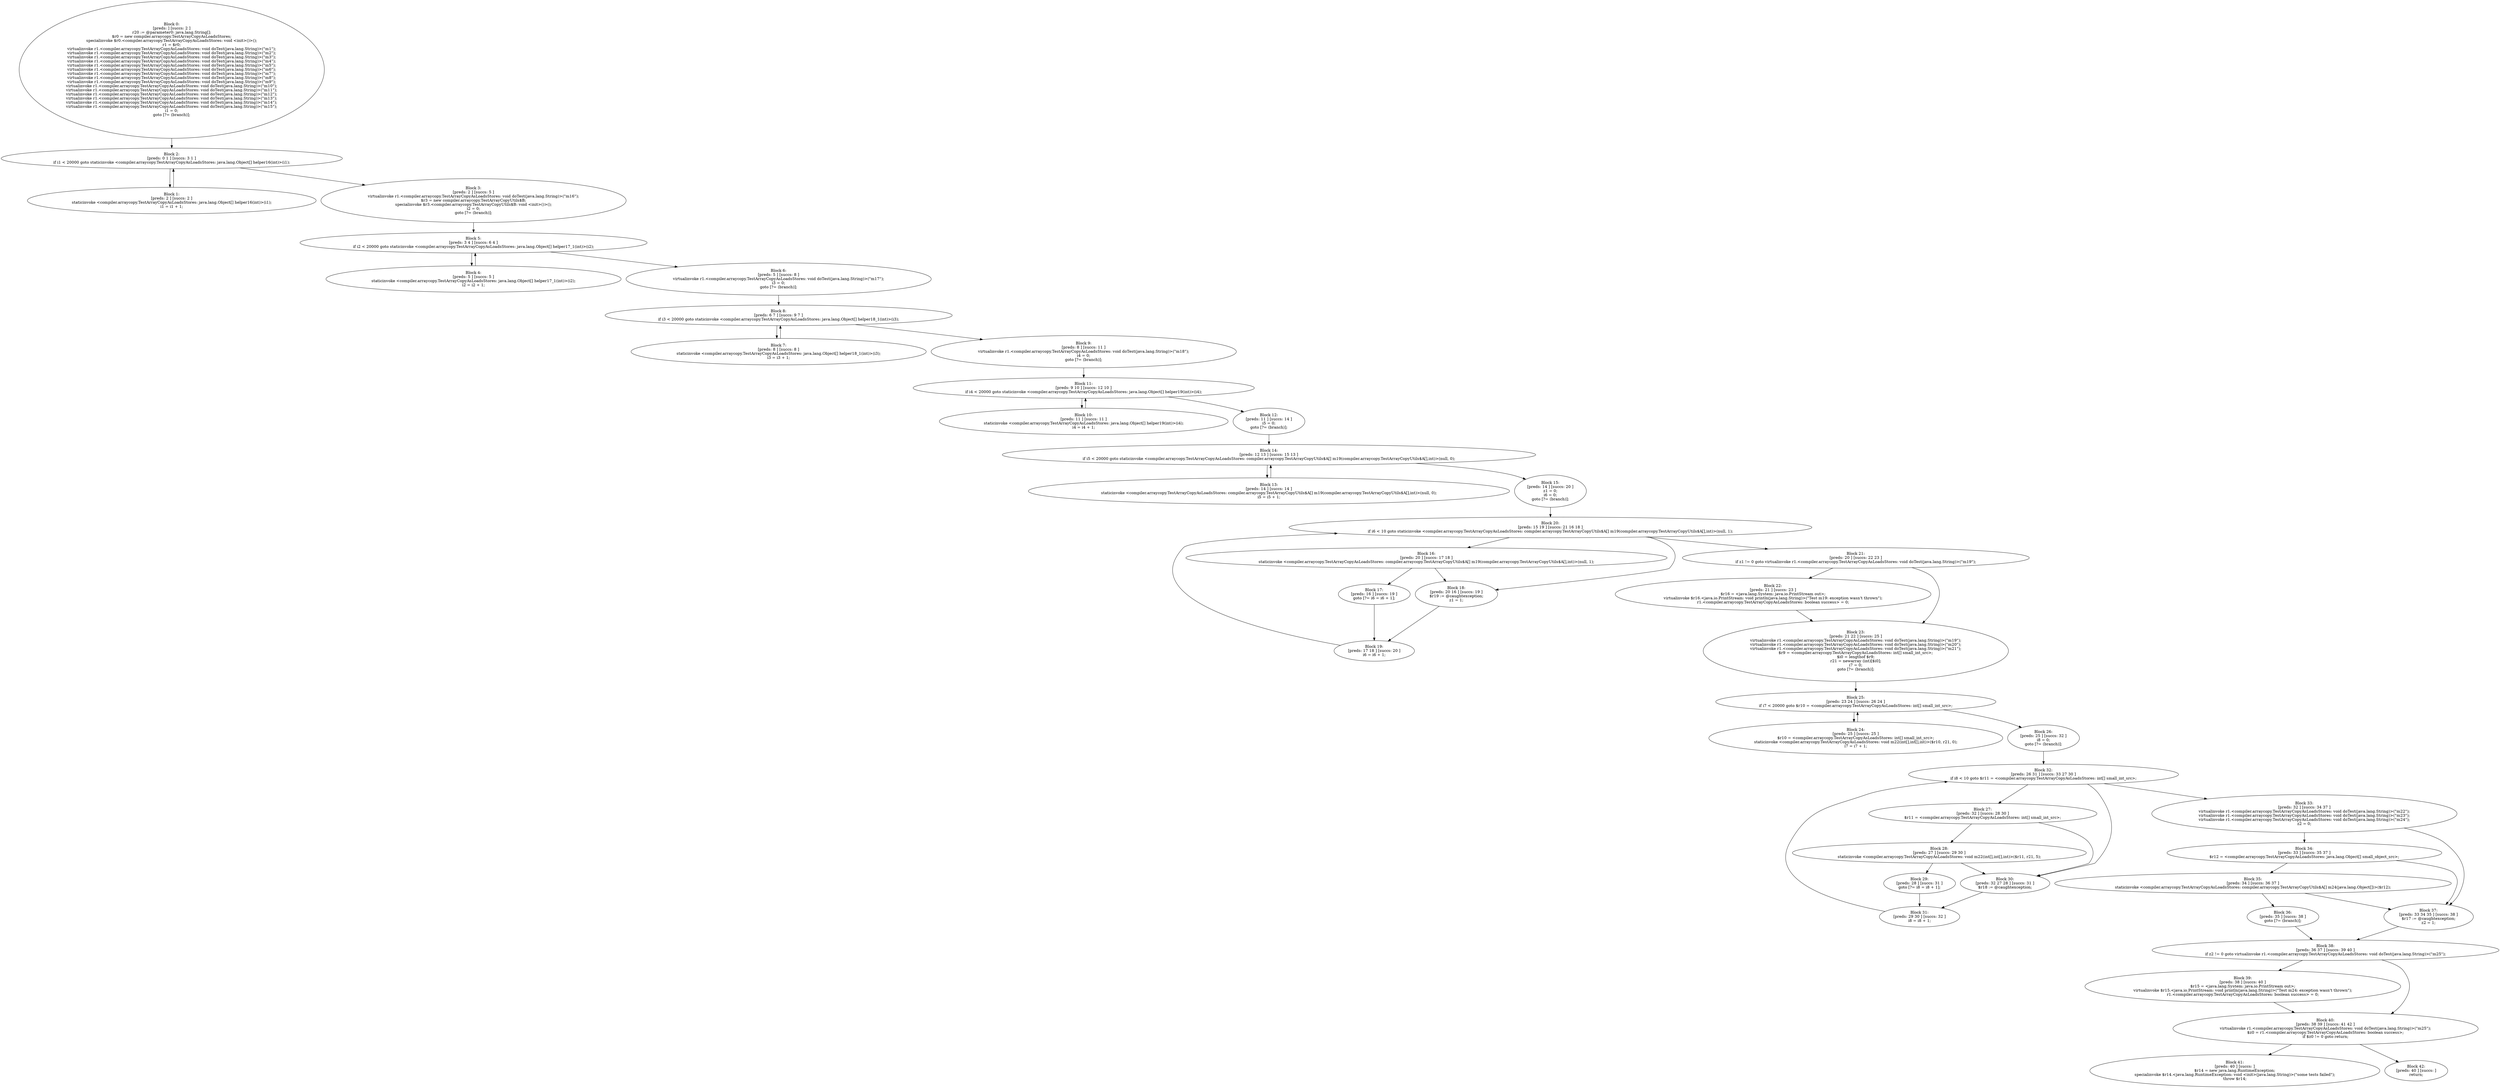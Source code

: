 digraph "unitGraph" {
    "Block 0:
[preds: ] [succs: 2 ]
r20 := @parameter0: java.lang.String[];
$r0 = new compiler.arraycopy.TestArrayCopyAsLoadsStores;
specialinvoke $r0.<compiler.arraycopy.TestArrayCopyAsLoadsStores: void <init>()>();
r1 = $r0;
virtualinvoke r1.<compiler.arraycopy.TestArrayCopyAsLoadsStores: void doTest(java.lang.String)>(\"m1\");
virtualinvoke r1.<compiler.arraycopy.TestArrayCopyAsLoadsStores: void doTest(java.lang.String)>(\"m2\");
virtualinvoke r1.<compiler.arraycopy.TestArrayCopyAsLoadsStores: void doTest(java.lang.String)>(\"m3\");
virtualinvoke r1.<compiler.arraycopy.TestArrayCopyAsLoadsStores: void doTest(java.lang.String)>(\"m4\");
virtualinvoke r1.<compiler.arraycopy.TestArrayCopyAsLoadsStores: void doTest(java.lang.String)>(\"m5\");
virtualinvoke r1.<compiler.arraycopy.TestArrayCopyAsLoadsStores: void doTest(java.lang.String)>(\"m6\");
virtualinvoke r1.<compiler.arraycopy.TestArrayCopyAsLoadsStores: void doTest(java.lang.String)>(\"m7\");
virtualinvoke r1.<compiler.arraycopy.TestArrayCopyAsLoadsStores: void doTest(java.lang.String)>(\"m8\");
virtualinvoke r1.<compiler.arraycopy.TestArrayCopyAsLoadsStores: void doTest(java.lang.String)>(\"m9\");
virtualinvoke r1.<compiler.arraycopy.TestArrayCopyAsLoadsStores: void doTest(java.lang.String)>(\"m10\");
virtualinvoke r1.<compiler.arraycopy.TestArrayCopyAsLoadsStores: void doTest(java.lang.String)>(\"m11\");
virtualinvoke r1.<compiler.arraycopy.TestArrayCopyAsLoadsStores: void doTest(java.lang.String)>(\"m12\");
virtualinvoke r1.<compiler.arraycopy.TestArrayCopyAsLoadsStores: void doTest(java.lang.String)>(\"m13\");
virtualinvoke r1.<compiler.arraycopy.TestArrayCopyAsLoadsStores: void doTest(java.lang.String)>(\"m14\");
virtualinvoke r1.<compiler.arraycopy.TestArrayCopyAsLoadsStores: void doTest(java.lang.String)>(\"m15\");
i1 = 0;
goto [?= (branch)];
"
    "Block 1:
[preds: 2 ] [succs: 2 ]
staticinvoke <compiler.arraycopy.TestArrayCopyAsLoadsStores: java.lang.Object[] helper16(int)>(i1);
i1 = i1 + 1;
"
    "Block 2:
[preds: 0 1 ] [succs: 3 1 ]
if i1 < 20000 goto staticinvoke <compiler.arraycopy.TestArrayCopyAsLoadsStores: java.lang.Object[] helper16(int)>(i1);
"
    "Block 3:
[preds: 2 ] [succs: 5 ]
virtualinvoke r1.<compiler.arraycopy.TestArrayCopyAsLoadsStores: void doTest(java.lang.String)>(\"m16\");
$r3 = new compiler.arraycopy.TestArrayCopyUtils$B;
specialinvoke $r3.<compiler.arraycopy.TestArrayCopyUtils$B: void <init>()>();
i2 = 0;
goto [?= (branch)];
"
    "Block 4:
[preds: 5 ] [succs: 5 ]
staticinvoke <compiler.arraycopy.TestArrayCopyAsLoadsStores: java.lang.Object[] helper17_1(int)>(i2);
i2 = i2 + 1;
"
    "Block 5:
[preds: 3 4 ] [succs: 6 4 ]
if i2 < 20000 goto staticinvoke <compiler.arraycopy.TestArrayCopyAsLoadsStores: java.lang.Object[] helper17_1(int)>(i2);
"
    "Block 6:
[preds: 5 ] [succs: 8 ]
virtualinvoke r1.<compiler.arraycopy.TestArrayCopyAsLoadsStores: void doTest(java.lang.String)>(\"m17\");
i3 = 0;
goto [?= (branch)];
"
    "Block 7:
[preds: 8 ] [succs: 8 ]
staticinvoke <compiler.arraycopy.TestArrayCopyAsLoadsStores: java.lang.Object[] helper18_1(int)>(i3);
i3 = i3 + 1;
"
    "Block 8:
[preds: 6 7 ] [succs: 9 7 ]
if i3 < 20000 goto staticinvoke <compiler.arraycopy.TestArrayCopyAsLoadsStores: java.lang.Object[] helper18_1(int)>(i3);
"
    "Block 9:
[preds: 8 ] [succs: 11 ]
virtualinvoke r1.<compiler.arraycopy.TestArrayCopyAsLoadsStores: void doTest(java.lang.String)>(\"m18\");
i4 = 0;
goto [?= (branch)];
"
    "Block 10:
[preds: 11 ] [succs: 11 ]
staticinvoke <compiler.arraycopy.TestArrayCopyAsLoadsStores: java.lang.Object[] helper19(int)>(i4);
i4 = i4 + 1;
"
    "Block 11:
[preds: 9 10 ] [succs: 12 10 ]
if i4 < 20000 goto staticinvoke <compiler.arraycopy.TestArrayCopyAsLoadsStores: java.lang.Object[] helper19(int)>(i4);
"
    "Block 12:
[preds: 11 ] [succs: 14 ]
i5 = 0;
goto [?= (branch)];
"
    "Block 13:
[preds: 14 ] [succs: 14 ]
staticinvoke <compiler.arraycopy.TestArrayCopyAsLoadsStores: compiler.arraycopy.TestArrayCopyUtils$A[] m19(compiler.arraycopy.TestArrayCopyUtils$A[],int)>(null, 0);
i5 = i5 + 1;
"
    "Block 14:
[preds: 12 13 ] [succs: 15 13 ]
if i5 < 20000 goto staticinvoke <compiler.arraycopy.TestArrayCopyAsLoadsStores: compiler.arraycopy.TestArrayCopyUtils$A[] m19(compiler.arraycopy.TestArrayCopyUtils$A[],int)>(null, 0);
"
    "Block 15:
[preds: 14 ] [succs: 20 ]
z1 = 0;
i6 = 0;
goto [?= (branch)];
"
    "Block 16:
[preds: 20 ] [succs: 17 18 ]
staticinvoke <compiler.arraycopy.TestArrayCopyAsLoadsStores: compiler.arraycopy.TestArrayCopyUtils$A[] m19(compiler.arraycopy.TestArrayCopyUtils$A[],int)>(null, 1);
"
    "Block 17:
[preds: 16 ] [succs: 19 ]
goto [?= i6 = i6 + 1];
"
    "Block 18:
[preds: 20 16 ] [succs: 19 ]
$r19 := @caughtexception;
z1 = 1;
"
    "Block 19:
[preds: 17 18 ] [succs: 20 ]
i6 = i6 + 1;
"
    "Block 20:
[preds: 15 19 ] [succs: 21 16 18 ]
if i6 < 10 goto staticinvoke <compiler.arraycopy.TestArrayCopyAsLoadsStores: compiler.arraycopy.TestArrayCopyUtils$A[] m19(compiler.arraycopy.TestArrayCopyUtils$A[],int)>(null, 1);
"
    "Block 21:
[preds: 20 ] [succs: 22 23 ]
if z1 != 0 goto virtualinvoke r1.<compiler.arraycopy.TestArrayCopyAsLoadsStores: void doTest(java.lang.String)>(\"m19\");
"
    "Block 22:
[preds: 21 ] [succs: 23 ]
$r16 = <java.lang.System: java.io.PrintStream out>;
virtualinvoke $r16.<java.io.PrintStream: void println(java.lang.String)>(\"Test m19: exception wasn\'t thrown\");
r1.<compiler.arraycopy.TestArrayCopyAsLoadsStores: boolean success> = 0;
"
    "Block 23:
[preds: 21 22 ] [succs: 25 ]
virtualinvoke r1.<compiler.arraycopy.TestArrayCopyAsLoadsStores: void doTest(java.lang.String)>(\"m19\");
virtualinvoke r1.<compiler.arraycopy.TestArrayCopyAsLoadsStores: void doTest(java.lang.String)>(\"m20\");
virtualinvoke r1.<compiler.arraycopy.TestArrayCopyAsLoadsStores: void doTest(java.lang.String)>(\"m21\");
$r9 = <compiler.arraycopy.TestArrayCopyAsLoadsStores: int[] small_int_src>;
$i0 = lengthof $r9;
r21 = newarray (int)[$i0];
i7 = 0;
goto [?= (branch)];
"
    "Block 24:
[preds: 25 ] [succs: 25 ]
$r10 = <compiler.arraycopy.TestArrayCopyAsLoadsStores: int[] small_int_src>;
staticinvoke <compiler.arraycopy.TestArrayCopyAsLoadsStores: void m22(int[],int[],int)>($r10, r21, 0);
i7 = i7 + 1;
"
    "Block 25:
[preds: 23 24 ] [succs: 26 24 ]
if i7 < 20000 goto $r10 = <compiler.arraycopy.TestArrayCopyAsLoadsStores: int[] small_int_src>;
"
    "Block 26:
[preds: 25 ] [succs: 32 ]
i8 = 0;
goto [?= (branch)];
"
    "Block 27:
[preds: 32 ] [succs: 28 30 ]
$r11 = <compiler.arraycopy.TestArrayCopyAsLoadsStores: int[] small_int_src>;
"
    "Block 28:
[preds: 27 ] [succs: 29 30 ]
staticinvoke <compiler.arraycopy.TestArrayCopyAsLoadsStores: void m22(int[],int[],int)>($r11, r21, 5);
"
    "Block 29:
[preds: 28 ] [succs: 31 ]
goto [?= i8 = i8 + 1];
"
    "Block 30:
[preds: 32 27 28 ] [succs: 31 ]
$r18 := @caughtexception;
"
    "Block 31:
[preds: 29 30 ] [succs: 32 ]
i8 = i8 + 1;
"
    "Block 32:
[preds: 26 31 ] [succs: 33 27 30 ]
if i8 < 10 goto $r11 = <compiler.arraycopy.TestArrayCopyAsLoadsStores: int[] small_int_src>;
"
    "Block 33:
[preds: 32 ] [succs: 34 37 ]
virtualinvoke r1.<compiler.arraycopy.TestArrayCopyAsLoadsStores: void doTest(java.lang.String)>(\"m22\");
virtualinvoke r1.<compiler.arraycopy.TestArrayCopyAsLoadsStores: void doTest(java.lang.String)>(\"m23\");
virtualinvoke r1.<compiler.arraycopy.TestArrayCopyAsLoadsStores: void doTest(java.lang.String)>(\"m24\");
z2 = 0;
"
    "Block 34:
[preds: 33 ] [succs: 35 37 ]
$r12 = <compiler.arraycopy.TestArrayCopyAsLoadsStores: java.lang.Object[] small_object_src>;
"
    "Block 35:
[preds: 34 ] [succs: 36 37 ]
staticinvoke <compiler.arraycopy.TestArrayCopyAsLoadsStores: compiler.arraycopy.TestArrayCopyUtils$A[] m24(java.lang.Object[])>($r12);
"
    "Block 36:
[preds: 35 ] [succs: 38 ]
goto [?= (branch)];
"
    "Block 37:
[preds: 33 34 35 ] [succs: 38 ]
$r17 := @caughtexception;
z2 = 1;
"
    "Block 38:
[preds: 36 37 ] [succs: 39 40 ]
if z2 != 0 goto virtualinvoke r1.<compiler.arraycopy.TestArrayCopyAsLoadsStores: void doTest(java.lang.String)>(\"m25\");
"
    "Block 39:
[preds: 38 ] [succs: 40 ]
$r15 = <java.lang.System: java.io.PrintStream out>;
virtualinvoke $r15.<java.io.PrintStream: void println(java.lang.String)>(\"Test m24: exception wasn\'t thrown\");
r1.<compiler.arraycopy.TestArrayCopyAsLoadsStores: boolean success> = 0;
"
    "Block 40:
[preds: 38 39 ] [succs: 41 42 ]
virtualinvoke r1.<compiler.arraycopy.TestArrayCopyAsLoadsStores: void doTest(java.lang.String)>(\"m25\");
$z0 = r1.<compiler.arraycopy.TestArrayCopyAsLoadsStores: boolean success>;
if $z0 != 0 goto return;
"
    "Block 41:
[preds: 40 ] [succs: ]
$r14 = new java.lang.RuntimeException;
specialinvoke $r14.<java.lang.RuntimeException: void <init>(java.lang.String)>(\"some tests failed\");
throw $r14;
"
    "Block 42:
[preds: 40 ] [succs: ]
return;
"
    "Block 0:
[preds: ] [succs: 2 ]
r20 := @parameter0: java.lang.String[];
$r0 = new compiler.arraycopy.TestArrayCopyAsLoadsStores;
specialinvoke $r0.<compiler.arraycopy.TestArrayCopyAsLoadsStores: void <init>()>();
r1 = $r0;
virtualinvoke r1.<compiler.arraycopy.TestArrayCopyAsLoadsStores: void doTest(java.lang.String)>(\"m1\");
virtualinvoke r1.<compiler.arraycopy.TestArrayCopyAsLoadsStores: void doTest(java.lang.String)>(\"m2\");
virtualinvoke r1.<compiler.arraycopy.TestArrayCopyAsLoadsStores: void doTest(java.lang.String)>(\"m3\");
virtualinvoke r1.<compiler.arraycopy.TestArrayCopyAsLoadsStores: void doTest(java.lang.String)>(\"m4\");
virtualinvoke r1.<compiler.arraycopy.TestArrayCopyAsLoadsStores: void doTest(java.lang.String)>(\"m5\");
virtualinvoke r1.<compiler.arraycopy.TestArrayCopyAsLoadsStores: void doTest(java.lang.String)>(\"m6\");
virtualinvoke r1.<compiler.arraycopy.TestArrayCopyAsLoadsStores: void doTest(java.lang.String)>(\"m7\");
virtualinvoke r1.<compiler.arraycopy.TestArrayCopyAsLoadsStores: void doTest(java.lang.String)>(\"m8\");
virtualinvoke r1.<compiler.arraycopy.TestArrayCopyAsLoadsStores: void doTest(java.lang.String)>(\"m9\");
virtualinvoke r1.<compiler.arraycopy.TestArrayCopyAsLoadsStores: void doTest(java.lang.String)>(\"m10\");
virtualinvoke r1.<compiler.arraycopy.TestArrayCopyAsLoadsStores: void doTest(java.lang.String)>(\"m11\");
virtualinvoke r1.<compiler.arraycopy.TestArrayCopyAsLoadsStores: void doTest(java.lang.String)>(\"m12\");
virtualinvoke r1.<compiler.arraycopy.TestArrayCopyAsLoadsStores: void doTest(java.lang.String)>(\"m13\");
virtualinvoke r1.<compiler.arraycopy.TestArrayCopyAsLoadsStores: void doTest(java.lang.String)>(\"m14\");
virtualinvoke r1.<compiler.arraycopy.TestArrayCopyAsLoadsStores: void doTest(java.lang.String)>(\"m15\");
i1 = 0;
goto [?= (branch)];
"->"Block 2:
[preds: 0 1 ] [succs: 3 1 ]
if i1 < 20000 goto staticinvoke <compiler.arraycopy.TestArrayCopyAsLoadsStores: java.lang.Object[] helper16(int)>(i1);
";
    "Block 1:
[preds: 2 ] [succs: 2 ]
staticinvoke <compiler.arraycopy.TestArrayCopyAsLoadsStores: java.lang.Object[] helper16(int)>(i1);
i1 = i1 + 1;
"->"Block 2:
[preds: 0 1 ] [succs: 3 1 ]
if i1 < 20000 goto staticinvoke <compiler.arraycopy.TestArrayCopyAsLoadsStores: java.lang.Object[] helper16(int)>(i1);
";
    "Block 2:
[preds: 0 1 ] [succs: 3 1 ]
if i1 < 20000 goto staticinvoke <compiler.arraycopy.TestArrayCopyAsLoadsStores: java.lang.Object[] helper16(int)>(i1);
"->"Block 3:
[preds: 2 ] [succs: 5 ]
virtualinvoke r1.<compiler.arraycopy.TestArrayCopyAsLoadsStores: void doTest(java.lang.String)>(\"m16\");
$r3 = new compiler.arraycopy.TestArrayCopyUtils$B;
specialinvoke $r3.<compiler.arraycopy.TestArrayCopyUtils$B: void <init>()>();
i2 = 0;
goto [?= (branch)];
";
    "Block 2:
[preds: 0 1 ] [succs: 3 1 ]
if i1 < 20000 goto staticinvoke <compiler.arraycopy.TestArrayCopyAsLoadsStores: java.lang.Object[] helper16(int)>(i1);
"->"Block 1:
[preds: 2 ] [succs: 2 ]
staticinvoke <compiler.arraycopy.TestArrayCopyAsLoadsStores: java.lang.Object[] helper16(int)>(i1);
i1 = i1 + 1;
";
    "Block 3:
[preds: 2 ] [succs: 5 ]
virtualinvoke r1.<compiler.arraycopy.TestArrayCopyAsLoadsStores: void doTest(java.lang.String)>(\"m16\");
$r3 = new compiler.arraycopy.TestArrayCopyUtils$B;
specialinvoke $r3.<compiler.arraycopy.TestArrayCopyUtils$B: void <init>()>();
i2 = 0;
goto [?= (branch)];
"->"Block 5:
[preds: 3 4 ] [succs: 6 4 ]
if i2 < 20000 goto staticinvoke <compiler.arraycopy.TestArrayCopyAsLoadsStores: java.lang.Object[] helper17_1(int)>(i2);
";
    "Block 4:
[preds: 5 ] [succs: 5 ]
staticinvoke <compiler.arraycopy.TestArrayCopyAsLoadsStores: java.lang.Object[] helper17_1(int)>(i2);
i2 = i2 + 1;
"->"Block 5:
[preds: 3 4 ] [succs: 6 4 ]
if i2 < 20000 goto staticinvoke <compiler.arraycopy.TestArrayCopyAsLoadsStores: java.lang.Object[] helper17_1(int)>(i2);
";
    "Block 5:
[preds: 3 4 ] [succs: 6 4 ]
if i2 < 20000 goto staticinvoke <compiler.arraycopy.TestArrayCopyAsLoadsStores: java.lang.Object[] helper17_1(int)>(i2);
"->"Block 6:
[preds: 5 ] [succs: 8 ]
virtualinvoke r1.<compiler.arraycopy.TestArrayCopyAsLoadsStores: void doTest(java.lang.String)>(\"m17\");
i3 = 0;
goto [?= (branch)];
";
    "Block 5:
[preds: 3 4 ] [succs: 6 4 ]
if i2 < 20000 goto staticinvoke <compiler.arraycopy.TestArrayCopyAsLoadsStores: java.lang.Object[] helper17_1(int)>(i2);
"->"Block 4:
[preds: 5 ] [succs: 5 ]
staticinvoke <compiler.arraycopy.TestArrayCopyAsLoadsStores: java.lang.Object[] helper17_1(int)>(i2);
i2 = i2 + 1;
";
    "Block 6:
[preds: 5 ] [succs: 8 ]
virtualinvoke r1.<compiler.arraycopy.TestArrayCopyAsLoadsStores: void doTest(java.lang.String)>(\"m17\");
i3 = 0;
goto [?= (branch)];
"->"Block 8:
[preds: 6 7 ] [succs: 9 7 ]
if i3 < 20000 goto staticinvoke <compiler.arraycopy.TestArrayCopyAsLoadsStores: java.lang.Object[] helper18_1(int)>(i3);
";
    "Block 7:
[preds: 8 ] [succs: 8 ]
staticinvoke <compiler.arraycopy.TestArrayCopyAsLoadsStores: java.lang.Object[] helper18_1(int)>(i3);
i3 = i3 + 1;
"->"Block 8:
[preds: 6 7 ] [succs: 9 7 ]
if i3 < 20000 goto staticinvoke <compiler.arraycopy.TestArrayCopyAsLoadsStores: java.lang.Object[] helper18_1(int)>(i3);
";
    "Block 8:
[preds: 6 7 ] [succs: 9 7 ]
if i3 < 20000 goto staticinvoke <compiler.arraycopy.TestArrayCopyAsLoadsStores: java.lang.Object[] helper18_1(int)>(i3);
"->"Block 9:
[preds: 8 ] [succs: 11 ]
virtualinvoke r1.<compiler.arraycopy.TestArrayCopyAsLoadsStores: void doTest(java.lang.String)>(\"m18\");
i4 = 0;
goto [?= (branch)];
";
    "Block 8:
[preds: 6 7 ] [succs: 9 7 ]
if i3 < 20000 goto staticinvoke <compiler.arraycopy.TestArrayCopyAsLoadsStores: java.lang.Object[] helper18_1(int)>(i3);
"->"Block 7:
[preds: 8 ] [succs: 8 ]
staticinvoke <compiler.arraycopy.TestArrayCopyAsLoadsStores: java.lang.Object[] helper18_1(int)>(i3);
i3 = i3 + 1;
";
    "Block 9:
[preds: 8 ] [succs: 11 ]
virtualinvoke r1.<compiler.arraycopy.TestArrayCopyAsLoadsStores: void doTest(java.lang.String)>(\"m18\");
i4 = 0;
goto [?= (branch)];
"->"Block 11:
[preds: 9 10 ] [succs: 12 10 ]
if i4 < 20000 goto staticinvoke <compiler.arraycopy.TestArrayCopyAsLoadsStores: java.lang.Object[] helper19(int)>(i4);
";
    "Block 10:
[preds: 11 ] [succs: 11 ]
staticinvoke <compiler.arraycopy.TestArrayCopyAsLoadsStores: java.lang.Object[] helper19(int)>(i4);
i4 = i4 + 1;
"->"Block 11:
[preds: 9 10 ] [succs: 12 10 ]
if i4 < 20000 goto staticinvoke <compiler.arraycopy.TestArrayCopyAsLoadsStores: java.lang.Object[] helper19(int)>(i4);
";
    "Block 11:
[preds: 9 10 ] [succs: 12 10 ]
if i4 < 20000 goto staticinvoke <compiler.arraycopy.TestArrayCopyAsLoadsStores: java.lang.Object[] helper19(int)>(i4);
"->"Block 12:
[preds: 11 ] [succs: 14 ]
i5 = 0;
goto [?= (branch)];
";
    "Block 11:
[preds: 9 10 ] [succs: 12 10 ]
if i4 < 20000 goto staticinvoke <compiler.arraycopy.TestArrayCopyAsLoadsStores: java.lang.Object[] helper19(int)>(i4);
"->"Block 10:
[preds: 11 ] [succs: 11 ]
staticinvoke <compiler.arraycopy.TestArrayCopyAsLoadsStores: java.lang.Object[] helper19(int)>(i4);
i4 = i4 + 1;
";
    "Block 12:
[preds: 11 ] [succs: 14 ]
i5 = 0;
goto [?= (branch)];
"->"Block 14:
[preds: 12 13 ] [succs: 15 13 ]
if i5 < 20000 goto staticinvoke <compiler.arraycopy.TestArrayCopyAsLoadsStores: compiler.arraycopy.TestArrayCopyUtils$A[] m19(compiler.arraycopy.TestArrayCopyUtils$A[],int)>(null, 0);
";
    "Block 13:
[preds: 14 ] [succs: 14 ]
staticinvoke <compiler.arraycopy.TestArrayCopyAsLoadsStores: compiler.arraycopy.TestArrayCopyUtils$A[] m19(compiler.arraycopy.TestArrayCopyUtils$A[],int)>(null, 0);
i5 = i5 + 1;
"->"Block 14:
[preds: 12 13 ] [succs: 15 13 ]
if i5 < 20000 goto staticinvoke <compiler.arraycopy.TestArrayCopyAsLoadsStores: compiler.arraycopy.TestArrayCopyUtils$A[] m19(compiler.arraycopy.TestArrayCopyUtils$A[],int)>(null, 0);
";
    "Block 14:
[preds: 12 13 ] [succs: 15 13 ]
if i5 < 20000 goto staticinvoke <compiler.arraycopy.TestArrayCopyAsLoadsStores: compiler.arraycopy.TestArrayCopyUtils$A[] m19(compiler.arraycopy.TestArrayCopyUtils$A[],int)>(null, 0);
"->"Block 15:
[preds: 14 ] [succs: 20 ]
z1 = 0;
i6 = 0;
goto [?= (branch)];
";
    "Block 14:
[preds: 12 13 ] [succs: 15 13 ]
if i5 < 20000 goto staticinvoke <compiler.arraycopy.TestArrayCopyAsLoadsStores: compiler.arraycopy.TestArrayCopyUtils$A[] m19(compiler.arraycopy.TestArrayCopyUtils$A[],int)>(null, 0);
"->"Block 13:
[preds: 14 ] [succs: 14 ]
staticinvoke <compiler.arraycopy.TestArrayCopyAsLoadsStores: compiler.arraycopy.TestArrayCopyUtils$A[] m19(compiler.arraycopy.TestArrayCopyUtils$A[],int)>(null, 0);
i5 = i5 + 1;
";
    "Block 15:
[preds: 14 ] [succs: 20 ]
z1 = 0;
i6 = 0;
goto [?= (branch)];
"->"Block 20:
[preds: 15 19 ] [succs: 21 16 18 ]
if i6 < 10 goto staticinvoke <compiler.arraycopy.TestArrayCopyAsLoadsStores: compiler.arraycopy.TestArrayCopyUtils$A[] m19(compiler.arraycopy.TestArrayCopyUtils$A[],int)>(null, 1);
";
    "Block 16:
[preds: 20 ] [succs: 17 18 ]
staticinvoke <compiler.arraycopy.TestArrayCopyAsLoadsStores: compiler.arraycopy.TestArrayCopyUtils$A[] m19(compiler.arraycopy.TestArrayCopyUtils$A[],int)>(null, 1);
"->"Block 17:
[preds: 16 ] [succs: 19 ]
goto [?= i6 = i6 + 1];
";
    "Block 16:
[preds: 20 ] [succs: 17 18 ]
staticinvoke <compiler.arraycopy.TestArrayCopyAsLoadsStores: compiler.arraycopy.TestArrayCopyUtils$A[] m19(compiler.arraycopy.TestArrayCopyUtils$A[],int)>(null, 1);
"->"Block 18:
[preds: 20 16 ] [succs: 19 ]
$r19 := @caughtexception;
z1 = 1;
";
    "Block 17:
[preds: 16 ] [succs: 19 ]
goto [?= i6 = i6 + 1];
"->"Block 19:
[preds: 17 18 ] [succs: 20 ]
i6 = i6 + 1;
";
    "Block 18:
[preds: 20 16 ] [succs: 19 ]
$r19 := @caughtexception;
z1 = 1;
"->"Block 19:
[preds: 17 18 ] [succs: 20 ]
i6 = i6 + 1;
";
    "Block 19:
[preds: 17 18 ] [succs: 20 ]
i6 = i6 + 1;
"->"Block 20:
[preds: 15 19 ] [succs: 21 16 18 ]
if i6 < 10 goto staticinvoke <compiler.arraycopy.TestArrayCopyAsLoadsStores: compiler.arraycopy.TestArrayCopyUtils$A[] m19(compiler.arraycopy.TestArrayCopyUtils$A[],int)>(null, 1);
";
    "Block 20:
[preds: 15 19 ] [succs: 21 16 18 ]
if i6 < 10 goto staticinvoke <compiler.arraycopy.TestArrayCopyAsLoadsStores: compiler.arraycopy.TestArrayCopyUtils$A[] m19(compiler.arraycopy.TestArrayCopyUtils$A[],int)>(null, 1);
"->"Block 21:
[preds: 20 ] [succs: 22 23 ]
if z1 != 0 goto virtualinvoke r1.<compiler.arraycopy.TestArrayCopyAsLoadsStores: void doTest(java.lang.String)>(\"m19\");
";
    "Block 20:
[preds: 15 19 ] [succs: 21 16 18 ]
if i6 < 10 goto staticinvoke <compiler.arraycopy.TestArrayCopyAsLoadsStores: compiler.arraycopy.TestArrayCopyUtils$A[] m19(compiler.arraycopy.TestArrayCopyUtils$A[],int)>(null, 1);
"->"Block 16:
[preds: 20 ] [succs: 17 18 ]
staticinvoke <compiler.arraycopy.TestArrayCopyAsLoadsStores: compiler.arraycopy.TestArrayCopyUtils$A[] m19(compiler.arraycopy.TestArrayCopyUtils$A[],int)>(null, 1);
";
    "Block 20:
[preds: 15 19 ] [succs: 21 16 18 ]
if i6 < 10 goto staticinvoke <compiler.arraycopy.TestArrayCopyAsLoadsStores: compiler.arraycopy.TestArrayCopyUtils$A[] m19(compiler.arraycopy.TestArrayCopyUtils$A[],int)>(null, 1);
"->"Block 18:
[preds: 20 16 ] [succs: 19 ]
$r19 := @caughtexception;
z1 = 1;
";
    "Block 21:
[preds: 20 ] [succs: 22 23 ]
if z1 != 0 goto virtualinvoke r1.<compiler.arraycopy.TestArrayCopyAsLoadsStores: void doTest(java.lang.String)>(\"m19\");
"->"Block 22:
[preds: 21 ] [succs: 23 ]
$r16 = <java.lang.System: java.io.PrintStream out>;
virtualinvoke $r16.<java.io.PrintStream: void println(java.lang.String)>(\"Test m19: exception wasn\'t thrown\");
r1.<compiler.arraycopy.TestArrayCopyAsLoadsStores: boolean success> = 0;
";
    "Block 21:
[preds: 20 ] [succs: 22 23 ]
if z1 != 0 goto virtualinvoke r1.<compiler.arraycopy.TestArrayCopyAsLoadsStores: void doTest(java.lang.String)>(\"m19\");
"->"Block 23:
[preds: 21 22 ] [succs: 25 ]
virtualinvoke r1.<compiler.arraycopy.TestArrayCopyAsLoadsStores: void doTest(java.lang.String)>(\"m19\");
virtualinvoke r1.<compiler.arraycopy.TestArrayCopyAsLoadsStores: void doTest(java.lang.String)>(\"m20\");
virtualinvoke r1.<compiler.arraycopy.TestArrayCopyAsLoadsStores: void doTest(java.lang.String)>(\"m21\");
$r9 = <compiler.arraycopy.TestArrayCopyAsLoadsStores: int[] small_int_src>;
$i0 = lengthof $r9;
r21 = newarray (int)[$i0];
i7 = 0;
goto [?= (branch)];
";
    "Block 22:
[preds: 21 ] [succs: 23 ]
$r16 = <java.lang.System: java.io.PrintStream out>;
virtualinvoke $r16.<java.io.PrintStream: void println(java.lang.String)>(\"Test m19: exception wasn\'t thrown\");
r1.<compiler.arraycopy.TestArrayCopyAsLoadsStores: boolean success> = 0;
"->"Block 23:
[preds: 21 22 ] [succs: 25 ]
virtualinvoke r1.<compiler.arraycopy.TestArrayCopyAsLoadsStores: void doTest(java.lang.String)>(\"m19\");
virtualinvoke r1.<compiler.arraycopy.TestArrayCopyAsLoadsStores: void doTest(java.lang.String)>(\"m20\");
virtualinvoke r1.<compiler.arraycopy.TestArrayCopyAsLoadsStores: void doTest(java.lang.String)>(\"m21\");
$r9 = <compiler.arraycopy.TestArrayCopyAsLoadsStores: int[] small_int_src>;
$i0 = lengthof $r9;
r21 = newarray (int)[$i0];
i7 = 0;
goto [?= (branch)];
";
    "Block 23:
[preds: 21 22 ] [succs: 25 ]
virtualinvoke r1.<compiler.arraycopy.TestArrayCopyAsLoadsStores: void doTest(java.lang.String)>(\"m19\");
virtualinvoke r1.<compiler.arraycopy.TestArrayCopyAsLoadsStores: void doTest(java.lang.String)>(\"m20\");
virtualinvoke r1.<compiler.arraycopy.TestArrayCopyAsLoadsStores: void doTest(java.lang.String)>(\"m21\");
$r9 = <compiler.arraycopy.TestArrayCopyAsLoadsStores: int[] small_int_src>;
$i0 = lengthof $r9;
r21 = newarray (int)[$i0];
i7 = 0;
goto [?= (branch)];
"->"Block 25:
[preds: 23 24 ] [succs: 26 24 ]
if i7 < 20000 goto $r10 = <compiler.arraycopy.TestArrayCopyAsLoadsStores: int[] small_int_src>;
";
    "Block 24:
[preds: 25 ] [succs: 25 ]
$r10 = <compiler.arraycopy.TestArrayCopyAsLoadsStores: int[] small_int_src>;
staticinvoke <compiler.arraycopy.TestArrayCopyAsLoadsStores: void m22(int[],int[],int)>($r10, r21, 0);
i7 = i7 + 1;
"->"Block 25:
[preds: 23 24 ] [succs: 26 24 ]
if i7 < 20000 goto $r10 = <compiler.arraycopy.TestArrayCopyAsLoadsStores: int[] small_int_src>;
";
    "Block 25:
[preds: 23 24 ] [succs: 26 24 ]
if i7 < 20000 goto $r10 = <compiler.arraycopy.TestArrayCopyAsLoadsStores: int[] small_int_src>;
"->"Block 26:
[preds: 25 ] [succs: 32 ]
i8 = 0;
goto [?= (branch)];
";
    "Block 25:
[preds: 23 24 ] [succs: 26 24 ]
if i7 < 20000 goto $r10 = <compiler.arraycopy.TestArrayCopyAsLoadsStores: int[] small_int_src>;
"->"Block 24:
[preds: 25 ] [succs: 25 ]
$r10 = <compiler.arraycopy.TestArrayCopyAsLoadsStores: int[] small_int_src>;
staticinvoke <compiler.arraycopy.TestArrayCopyAsLoadsStores: void m22(int[],int[],int)>($r10, r21, 0);
i7 = i7 + 1;
";
    "Block 26:
[preds: 25 ] [succs: 32 ]
i8 = 0;
goto [?= (branch)];
"->"Block 32:
[preds: 26 31 ] [succs: 33 27 30 ]
if i8 < 10 goto $r11 = <compiler.arraycopy.TestArrayCopyAsLoadsStores: int[] small_int_src>;
";
    "Block 27:
[preds: 32 ] [succs: 28 30 ]
$r11 = <compiler.arraycopy.TestArrayCopyAsLoadsStores: int[] small_int_src>;
"->"Block 28:
[preds: 27 ] [succs: 29 30 ]
staticinvoke <compiler.arraycopy.TestArrayCopyAsLoadsStores: void m22(int[],int[],int)>($r11, r21, 5);
";
    "Block 27:
[preds: 32 ] [succs: 28 30 ]
$r11 = <compiler.arraycopy.TestArrayCopyAsLoadsStores: int[] small_int_src>;
"->"Block 30:
[preds: 32 27 28 ] [succs: 31 ]
$r18 := @caughtexception;
";
    "Block 28:
[preds: 27 ] [succs: 29 30 ]
staticinvoke <compiler.arraycopy.TestArrayCopyAsLoadsStores: void m22(int[],int[],int)>($r11, r21, 5);
"->"Block 29:
[preds: 28 ] [succs: 31 ]
goto [?= i8 = i8 + 1];
";
    "Block 28:
[preds: 27 ] [succs: 29 30 ]
staticinvoke <compiler.arraycopy.TestArrayCopyAsLoadsStores: void m22(int[],int[],int)>($r11, r21, 5);
"->"Block 30:
[preds: 32 27 28 ] [succs: 31 ]
$r18 := @caughtexception;
";
    "Block 29:
[preds: 28 ] [succs: 31 ]
goto [?= i8 = i8 + 1];
"->"Block 31:
[preds: 29 30 ] [succs: 32 ]
i8 = i8 + 1;
";
    "Block 30:
[preds: 32 27 28 ] [succs: 31 ]
$r18 := @caughtexception;
"->"Block 31:
[preds: 29 30 ] [succs: 32 ]
i8 = i8 + 1;
";
    "Block 31:
[preds: 29 30 ] [succs: 32 ]
i8 = i8 + 1;
"->"Block 32:
[preds: 26 31 ] [succs: 33 27 30 ]
if i8 < 10 goto $r11 = <compiler.arraycopy.TestArrayCopyAsLoadsStores: int[] small_int_src>;
";
    "Block 32:
[preds: 26 31 ] [succs: 33 27 30 ]
if i8 < 10 goto $r11 = <compiler.arraycopy.TestArrayCopyAsLoadsStores: int[] small_int_src>;
"->"Block 33:
[preds: 32 ] [succs: 34 37 ]
virtualinvoke r1.<compiler.arraycopy.TestArrayCopyAsLoadsStores: void doTest(java.lang.String)>(\"m22\");
virtualinvoke r1.<compiler.arraycopy.TestArrayCopyAsLoadsStores: void doTest(java.lang.String)>(\"m23\");
virtualinvoke r1.<compiler.arraycopy.TestArrayCopyAsLoadsStores: void doTest(java.lang.String)>(\"m24\");
z2 = 0;
";
    "Block 32:
[preds: 26 31 ] [succs: 33 27 30 ]
if i8 < 10 goto $r11 = <compiler.arraycopy.TestArrayCopyAsLoadsStores: int[] small_int_src>;
"->"Block 27:
[preds: 32 ] [succs: 28 30 ]
$r11 = <compiler.arraycopy.TestArrayCopyAsLoadsStores: int[] small_int_src>;
";
    "Block 32:
[preds: 26 31 ] [succs: 33 27 30 ]
if i8 < 10 goto $r11 = <compiler.arraycopy.TestArrayCopyAsLoadsStores: int[] small_int_src>;
"->"Block 30:
[preds: 32 27 28 ] [succs: 31 ]
$r18 := @caughtexception;
";
    "Block 33:
[preds: 32 ] [succs: 34 37 ]
virtualinvoke r1.<compiler.arraycopy.TestArrayCopyAsLoadsStores: void doTest(java.lang.String)>(\"m22\");
virtualinvoke r1.<compiler.arraycopy.TestArrayCopyAsLoadsStores: void doTest(java.lang.String)>(\"m23\");
virtualinvoke r1.<compiler.arraycopy.TestArrayCopyAsLoadsStores: void doTest(java.lang.String)>(\"m24\");
z2 = 0;
"->"Block 34:
[preds: 33 ] [succs: 35 37 ]
$r12 = <compiler.arraycopy.TestArrayCopyAsLoadsStores: java.lang.Object[] small_object_src>;
";
    "Block 33:
[preds: 32 ] [succs: 34 37 ]
virtualinvoke r1.<compiler.arraycopy.TestArrayCopyAsLoadsStores: void doTest(java.lang.String)>(\"m22\");
virtualinvoke r1.<compiler.arraycopy.TestArrayCopyAsLoadsStores: void doTest(java.lang.String)>(\"m23\");
virtualinvoke r1.<compiler.arraycopy.TestArrayCopyAsLoadsStores: void doTest(java.lang.String)>(\"m24\");
z2 = 0;
"->"Block 37:
[preds: 33 34 35 ] [succs: 38 ]
$r17 := @caughtexception;
z2 = 1;
";
    "Block 34:
[preds: 33 ] [succs: 35 37 ]
$r12 = <compiler.arraycopy.TestArrayCopyAsLoadsStores: java.lang.Object[] small_object_src>;
"->"Block 35:
[preds: 34 ] [succs: 36 37 ]
staticinvoke <compiler.arraycopy.TestArrayCopyAsLoadsStores: compiler.arraycopy.TestArrayCopyUtils$A[] m24(java.lang.Object[])>($r12);
";
    "Block 34:
[preds: 33 ] [succs: 35 37 ]
$r12 = <compiler.arraycopy.TestArrayCopyAsLoadsStores: java.lang.Object[] small_object_src>;
"->"Block 37:
[preds: 33 34 35 ] [succs: 38 ]
$r17 := @caughtexception;
z2 = 1;
";
    "Block 35:
[preds: 34 ] [succs: 36 37 ]
staticinvoke <compiler.arraycopy.TestArrayCopyAsLoadsStores: compiler.arraycopy.TestArrayCopyUtils$A[] m24(java.lang.Object[])>($r12);
"->"Block 36:
[preds: 35 ] [succs: 38 ]
goto [?= (branch)];
";
    "Block 35:
[preds: 34 ] [succs: 36 37 ]
staticinvoke <compiler.arraycopy.TestArrayCopyAsLoadsStores: compiler.arraycopy.TestArrayCopyUtils$A[] m24(java.lang.Object[])>($r12);
"->"Block 37:
[preds: 33 34 35 ] [succs: 38 ]
$r17 := @caughtexception;
z2 = 1;
";
    "Block 36:
[preds: 35 ] [succs: 38 ]
goto [?= (branch)];
"->"Block 38:
[preds: 36 37 ] [succs: 39 40 ]
if z2 != 0 goto virtualinvoke r1.<compiler.arraycopy.TestArrayCopyAsLoadsStores: void doTest(java.lang.String)>(\"m25\");
";
    "Block 37:
[preds: 33 34 35 ] [succs: 38 ]
$r17 := @caughtexception;
z2 = 1;
"->"Block 38:
[preds: 36 37 ] [succs: 39 40 ]
if z2 != 0 goto virtualinvoke r1.<compiler.arraycopy.TestArrayCopyAsLoadsStores: void doTest(java.lang.String)>(\"m25\");
";
    "Block 38:
[preds: 36 37 ] [succs: 39 40 ]
if z2 != 0 goto virtualinvoke r1.<compiler.arraycopy.TestArrayCopyAsLoadsStores: void doTest(java.lang.String)>(\"m25\");
"->"Block 39:
[preds: 38 ] [succs: 40 ]
$r15 = <java.lang.System: java.io.PrintStream out>;
virtualinvoke $r15.<java.io.PrintStream: void println(java.lang.String)>(\"Test m24: exception wasn\'t thrown\");
r1.<compiler.arraycopy.TestArrayCopyAsLoadsStores: boolean success> = 0;
";
    "Block 38:
[preds: 36 37 ] [succs: 39 40 ]
if z2 != 0 goto virtualinvoke r1.<compiler.arraycopy.TestArrayCopyAsLoadsStores: void doTest(java.lang.String)>(\"m25\");
"->"Block 40:
[preds: 38 39 ] [succs: 41 42 ]
virtualinvoke r1.<compiler.arraycopy.TestArrayCopyAsLoadsStores: void doTest(java.lang.String)>(\"m25\");
$z0 = r1.<compiler.arraycopy.TestArrayCopyAsLoadsStores: boolean success>;
if $z0 != 0 goto return;
";
    "Block 39:
[preds: 38 ] [succs: 40 ]
$r15 = <java.lang.System: java.io.PrintStream out>;
virtualinvoke $r15.<java.io.PrintStream: void println(java.lang.String)>(\"Test m24: exception wasn\'t thrown\");
r1.<compiler.arraycopy.TestArrayCopyAsLoadsStores: boolean success> = 0;
"->"Block 40:
[preds: 38 39 ] [succs: 41 42 ]
virtualinvoke r1.<compiler.arraycopy.TestArrayCopyAsLoadsStores: void doTest(java.lang.String)>(\"m25\");
$z0 = r1.<compiler.arraycopy.TestArrayCopyAsLoadsStores: boolean success>;
if $z0 != 0 goto return;
";
    "Block 40:
[preds: 38 39 ] [succs: 41 42 ]
virtualinvoke r1.<compiler.arraycopy.TestArrayCopyAsLoadsStores: void doTest(java.lang.String)>(\"m25\");
$z0 = r1.<compiler.arraycopy.TestArrayCopyAsLoadsStores: boolean success>;
if $z0 != 0 goto return;
"->"Block 41:
[preds: 40 ] [succs: ]
$r14 = new java.lang.RuntimeException;
specialinvoke $r14.<java.lang.RuntimeException: void <init>(java.lang.String)>(\"some tests failed\");
throw $r14;
";
    "Block 40:
[preds: 38 39 ] [succs: 41 42 ]
virtualinvoke r1.<compiler.arraycopy.TestArrayCopyAsLoadsStores: void doTest(java.lang.String)>(\"m25\");
$z0 = r1.<compiler.arraycopy.TestArrayCopyAsLoadsStores: boolean success>;
if $z0 != 0 goto return;
"->"Block 42:
[preds: 40 ] [succs: ]
return;
";
}
